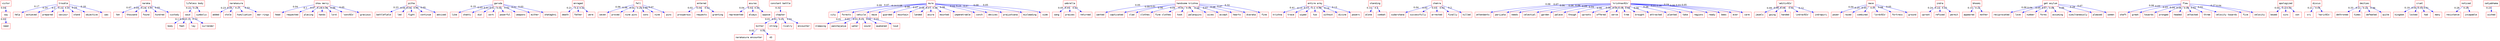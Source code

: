 strict digraph  {
	victor	 [color=red,
		fontname=courier,
		shape=box];
	say	 [color=red,
		fontname=courier,
		shape=box];
	victor -> say	 [color=blue,
		xlabel=0.04];
	need	 [color=red,
		fontname=courier,
		shape=box];
	say -> need	 [color=blue,
		xlabel=0.02];
	trouble	 [color=red,
		fontname=courier,
		shape=box];
	help	 [color=red,
		fontname=courier,
		shape=box];
	trouble -> help	 [color=blue,
		xlabel=0.17];
	achieved	 [color=red,
		fontname=courier,
		shape=box];
	trouble -> achieved	 [color=blue,
		xlabel=0.24];
	prepared	 [color=red,
		fontname=courier,
		shape=box];
	trouble -> prepared	 [color=blue,
		xlabel=0.2];
	saviour	 [color=red,
		fontname=courier,
		shape=box];
	trouble -> saviour	 [color=blue,
		xlabel=0.22];
	stand	 [color=red,
		fontname=courier,
		shape=box];
	trouble -> stand	 [color=blue,
		xlabel=0.27];
	objective	 [color=red,
		fontname=courier,
		shape=box];
	trouble -> objective	 [color=blue,
		xlabel=0.24];
	was	 [color=red,
		fontname=courier,
		shape=box];
	trouble -> was	 [color=blue,
		xlabel=0.18];
	naraka	 [color=red,
		fontname=courier,
		shape=box];
	ten	 [color=red,
		fontname=courier,
		shape=box];
	naraka -> ten	 [color=blue,
		xlabel=0.07];
	thousand	 [color=red,
		fontname=courier,
		shape=box];
	naraka -> thousand	 [color=blue,
		xlabel=0.04];
	found	 [color=red,
		fontname=courier,
		shape=box];
	naraka -> found	 [color=blue,
		xlabel=0.24];
	hundred	 [color=red,
		fontname=courier,
		shape=box];
	naraka -> hundred	 [color=blue,
		xlabel=0.07];
	custody	 [color=red,
		fontname=courier,
		shape=box];
	naraka -> custody	 [color=blue,
		xlabel=0.05];
	"lifeless body"	 [color=red,
		fontname=courier,
		shape=box];
	said	 [color=red,
		fontname=courier,
		shape=box];
	"lifeless body" -> said	 [color=blue,
		xlabel=0.22];
	symbolic	 [color=red,
		fontname=courier,
		shape=box];
	"lifeless body" -> symbolic	 [color=blue,
		xlabel=0.29];
	body	 [color=red,
		fontname=courier,
		shape=box];
	said -> body	 [color=blue,
		xlabel=0.1];
	feet	 [color=red,
		fontname=courier,
		shape=box];
	said -> feet	 [color=blue,
		xlabel=0.08];
	lay	 [color=red,
		fontname=courier,
		shape=box];
	said -> lay	 [color=blue,
		xlabel=0.13];
	surrender	 [color=red,
		fontname=courier,
		shape=box];
	said -> surrender	 [color=blue,
		xlabel=0.12];
	narakasura	 [color=red,
		fontname=courier,
		shape=box];
	added	 [color=red,
		fontname=courier,
		shape=box];
	narakasura -> added	 [color=blue,
		xlabel=0.23];
	stole	 [color=red,
		fontname=courier,
		shape=box];
	narakasura -> stole	 [color=blue,
		xlabel=0.26];
	humiliation	 [color=red,
		fontname=courier,
		shape=box];
	narakasura -> humiliation	 [color=blue,
		xlabel=0.27];
	"ear-rings"	 [color=red,
		fontname=courier,
		shape=box];
	narakasura -> "ear-rings"	 [color=blue,
		xlabel=0.33];
	"show mercy"	 [color=red,
		fontname=courier,
		shape=box];
	head	 [color=red,
		fontname=courier,
		shape=box];
	"show mercy" -> head	 [color=blue,
		xlabel=0.04];
	requested	 [color=red,
		fontname=courier,
		shape=box];
	"show mercy" -> requested	 [color=blue,
		xlabel=0.1];
	placing	 [color=red,
		fontname=courier,
		shape=box];
	"show mercy" -> placing	 [color=blue,
		xlabel=0.07];
	hands	 [color=red,
		fontname=courier,
		shape=box];
	"show mercy" -> hands	 [color=blue,
		xlabel=0.29];
	lord	 [color=red,
		fontname=courier,
		shape=box];
	"show mercy" -> lord	 [color=blue,
		xlabel=0.06];
	"'son\x92s'"	 [color=red,
		fontname=courier,
		shape=box];
	"show mercy" -> "'son\x92s'"	 [color=blue,
		xlabel=0.06];
	gracious	 [color=red,
		fontname=courier,
		shape=box];
	"show mercy" -> gracious	 [color=blue,
		xlabel=0.05];
	pitha	 [color=red,
		fontname=courier,
		shape=box];
	battlefield	 [color=red,
		fontname=courier,
		shape=box];
	pitha -> battlefield	 [color=blue,
		xlabel=0.23];
	led	 [color=red,
		fontname=courier,
		shape=box];
	pitha -> led	 [color=blue,
		xlabel=0.04];
	fight	 [color=red,
		fontname=courier,
		shape=box];
	pitha -> fight	 [color=blue,
		xlabel=0.04];
	continue	 [color=red,
		fontname=courier,
		shape=box];
	pitha -> continue	 [color=blue,
		xlabel=0.05];
	advised	 [color=red,
		fontname=courier,
		shape=box];
	pitha -> advised	 [color=blue,
		xlabel=0.05];
	garuda	 [color=red,
		fontname=courier,
		shape=box];
	like	 [color=red,
		fontname=courier,
		shape=box];
	garuda -> like	 [color=blue,
		xlabel=0.19];
	shakti	 [color=red,
		fontname=courier,
		shape=box];
	garuda -> shakti	 [color=blue,
		xlabel=0.03];
	did	 [color=red,
		fontname=courier,
		shape=box];
	garuda -> did	 [color=blue,
		xlabel=0.01];
	work	 [color=red,
		fontname=courier,
		shape=box];
	garuda -> work	 [color=blue,
		xlabel=0.01];
	powerful	 [color=red,
		fontname=courier,
		shape=box];
	garuda -> powerful	 [color=blue,
		xlabel=0.02];
	weapons	 [color=red,
		fontname=courier,
		shape=box];
	garuda -> weapons	 [color=blue,
		xlabel=0.02];
	either	 [color=red,
		fontname=courier,
		shape=box];
	garuda -> either	 [color=blue,
		xlabel=0.01];
	shataghni	 [color=red,
		fontname=courier,
		shape=box];
	garuda -> shataghni	 [color=blue,
		xlabel=0.03];
	enraged	 [color=red,
		fontname=courier,
		shape=box];
	death	 [color=red,
		fontname=courier,
		shape=box];
	enraged -> death	 [color=blue,
		xlabel=0.21];
	father	 [color=red,
		fontname=courier,
		shape=box];
	enraged -> father	 [color=blue,
		xlabel=0.2];
	were	 [color=red,
		fontname=courier,
		shape=box];
	enraged -> were	 [color=blue,
		xlabel=0.23];
	fell	 [color=red,
		fontname=courier,
		shape=box];
	seven	 [color=red,
		fontname=courier,
		shape=box];
	fell -> seven	 [color=blue,
		xlabel=0.06];
	proved	 [color=red,
		fontname=courier,
		shape=box];
	fell -> proved	 [color=blue,
		xlabel=0.06];
	"nine pins"	 [color=red,
		fontname=courier,
		shape=box];
	fell -> "nine pins"	 [color=blue,
		xlabel=0.04];
	sons	 [color=red,
		fontname=courier,
		shape=box];
	fell -> sons	 [color=blue,
		xlabel=0.24];
	nine	 [color=red,
		fontname=courier,
		shape=box];
	fell -> nine	 [color=blue,
		xlabel=0.09];
	pins	 [color=red,
		fontname=courier,
		shape=box];
	fell -> pins	 [color=blue,
		xlabel=0.07];
	entered	 [color=red,
		fontname=courier,
		shape=box];
	prosperous	 [color=red,
		fontname=courier,
		shape=box];
	entered -> prosperous	 [color=blue,
		xlabel=0.02];
	requests	 [color=red,
		fontname=courier,
		shape=box];
	entered -> requests	 [color=blue,
		xlabel=0.04];
	granting	 [color=red,
		fontname=courier,
		shape=box];
	entered -> granting	 [color=blue,
		xlabel=0.22];
	asuras	 [color=red,
		fontname=courier,
		shape=box];
	represented	 [color=red,
		fontname=courier,
		shape=box];
	asuras -> represented	 [color=blue,
		xlabel=0.04];
	always	 [color=red,
		fontname=courier,
		shape=box];
	asuras -> always	 [color=blue,
		xlabel=0.02];
	oppose	 [color=red,
		fontname=courier,
		shape=box];
	asuras -> oppose	 [color=blue,
		xlabel=0.25];
	"constant battle"	 [color=red,
		fontname=courier,
		shape=box];
	chapter	 [color=red,
		fontname=courier,
		shape=box];
	"constant battle" -> chapter	 [color=blue,
		xlabel=0.32];
	bitter	 [color=red,
		fontname=courier,
		shape=box];
	chapter -> bitter	 [color=blue,
		xlabel=0.01];
	strong	 [color=red,
		fontname=courier,
		shape=box];
	chapter -> strong	 [color=blue,
		xlabel=0.01];
	rivalry	 [color=red,
		fontname=courier,
		shape=box];
	chapter -> rivalry	 [color=blue,
		xlabel=0.01];
	encounter	 [color=red,
		fontname=courier,
		shape=box];
	chapter -> encounter	 [color=blue,
		xlabel=0.01];
	"narakasura encounter"	 [color=red,
		fontname=courier,
		shape=box];
	bitter -> "narakasura encounter"	 [color=blue,
		xlabel=0.02];
	43	 [color=red,
		fontname=courier,
		shape=box];
	bitter -> 43	 [color=blue,
		xlabel=0.02];
	mura	 [color=red,
		fontname=courier,
		shape=box];
	city	 [color=red,
		fontname=courier,
		shape=box];
	mura -> city	 [color=blue,
		xlabel=0.09];
	forests	 [color=red,
		fontname=courier,
		shape=box];
	mura -> forests	 [color=blue,
		xlabel=0.07];
	vehicle	 [color=red,
		fontname=courier,
		shape=box];
	mura -> vehicle	 [color=blue,
		xlabel=0.14];
	maze	 [color=red,
		fontname=courier,
		shape=box];
	mura -> maze	 [color=blue,
		xlabel=0.08];
	guarded	 [color=red,
		fontname=courier,
		shape=box];
	mura -> guarded	 [color=blue,
		xlabel=0.08];
	mountain	 [color=red,
		fontname=courier,
		shape=box];
	mura -> mountain	 [color=blue,
		xlabel=0.07];
	landed	 [color=red,
		fontname=courier,
		shape=box];
	mura -> landed	 [color=blue,
		xlabel=0.08];
	asura	 [color=red,
		fontname=courier,
		shape=box];
	mura -> asura	 [color=blue,
		xlabel=0.07];
	mounted	 [color=red,
		fontname=courier,
		shape=box];
	mura -> mounted	 [color=blue,
		xlabel=0.28];
	impenetrable	 [color=red,
		fontname=courier,
		shape=box];
	mura -> impenetrable	 [color=blue,
		xlabel=0.06];
	conch	 [color=red,
		fontname=courier,
		shape=box];
	mura -> conch	 [color=blue,
		xlabel=0.02];
	devices	 [color=red,
		fontname=courier,
		shape=box];
	mura -> devices	 [color=blue,
		xlabel=0.15];
	prajyotsana	 [color=red,
		fontname=courier,
		shape=box];
	mura -> prajyotsana	 [color=blue,
		xlabel=0.07];
	misleading	 [color=red,
		fontname=courier,
		shape=box];
	mura -> misleading	 [color=blue,
		xlabel=0.08];
	side	 [color=red,
		fontname=courier,
		shape=box];
	mura -> side	 [color=blue,
		xlabel=0.05];
	sleeping	 [color=red,
		fontname=courier,
		shape=box];
	vehicle -> sleeping	 [color=blue,
		xlabel=0.01];
	panchajanya	 [color=red,
		fontname=courier,
		shape=box];
	vehicle -> panchajanya	 [color=blue,
		xlabel=0.01];
	water	 [color=red,
		fontname=courier,
		shape=box];
	vehicle -> water	 [color=blue,
		xlabel=0.01];
	sound	 [color=red,
		fontname=courier,
		shape=box];
	vehicle -> sound	 [color=blue,
		xlabel=0.01];
	awakened	 [color=red,
		fontname=courier,
		shape=box];
	vehicle -> awakened	 [color=blue,
		xlabel=0.01];
	loud	 [color=red,
		fontname=courier,
		shape=box];
	vehicle -> loud	 [color=blue,
		xlabel=0.01];
	umbrella	 [color=red,
		fontname=courier,
		shape=box];
	sang	 [color=red,
		fontname=courier,
		shape=box];
	umbrella -> sang	 [color=blue,
		xlabel=0.05];
	praises	 [color=red,
		fontname=courier,
		shape=box];
	umbrella -> praises	 [color=blue,
		xlabel=0.05];
	returned	 [color=red,
		fontname=courier,
		shape=box];
	umbrella -> returned	 [color=blue,
		xlabel=0.23];
	"handsome krishna"	 [color=red,
		fontname=courier,
		shape=box];
	wanted	 [color=red,
		fontname=courier,
		shape=box];
	"handsome krishna" -> wanted	 [color=blue,
		xlabel=0.05];
	captivated	 [color=red,
		fontname=courier,
		shape=box];
	"handsome krishna" -> captivated	 [color=blue,
		xlabel=0.09];
	clad	 [color=red,
		fontname=courier,
		shape=box];
	"handsome krishna" -> clad	 [color=blue,
		xlabel=0.01];
	clothes	 [color=red,
		fontname=courier,
		shape=box];
	"handsome krishna" -> clothes	 [color=blue,
		xlabel=0.06];
	"fine clothes"	 [color=red,
		fontname=courier,
		shape=box];
	"handsome krishna" -> "fine clothes"	 [color=blue,
		xlabel=0.04];
	took	 [color=red,
		fontname=courier,
		shape=box];
	"handsome krishna" -> took	 [color=blue,
		xlabel=0.04];
	palanquins	 [color=red,
		fontname=courier,
		shape=box];
	"handsome krishna" -> palanquins	 [color=blue,
		xlabel=0.06];
	wives	 [color=red,
		fontname=courier,
		shape=box];
	"handsome krishna" -> wives	 [color=blue,
		xlabel=0.29];
	accept	 [color=red,
		fontname=courier,
		shape=box];
	"handsome krishna" -> accept	 [color=blue,
		xlabel=0.07];
	hearts	 [color=red,
		fontname=courier,
		shape=box];
	"handsome krishna" -> hearts	 [color=blue,
		xlabel=0.06];
	dvaraka	 [color=red,
		fontname=courier,
		shape=box];
	"handsome krishna" -> dvaraka	 [color=blue,
		xlabel=0.07];
	fine	 [color=red,
		fontname=courier,
		shape=box];
	"handsome krishna" -> fine	 [color=blue,
		xlabel=0.32];
	"entire army"	 [color=red,
		fontname=courier,
		shape=box];
	krishna	 [color=red,
		fontname=courier,
		shape=box];
	"entire army" -> krishna	 [color=blue,
		xlabel=0.41];
	trace	 [color=red,
		fontname=courier,
		shape=box];
	"entire army" -> trace	 [color=blue,
		xlabel=0.13];
	wiped	 [color=red,
		fontname=courier,
		shape=box];
	"entire army" -> wiped	 [color=blue,
		xlabel=0.13];
	two	 [color=red,
		fontname=courier,
		shape=box];
	"entire army" -> two	 [color=blue,
		xlabel=0.1];
	without	 [color=red,
		fontname=courier,
		shape=box];
	"entire army" -> without	 [color=blue,
		xlabel=0.09];
	divine	 [color=red,
		fontname=courier,
		shape=box];
	"entire army" -> divine	 [color=blue,
		xlabel=0.14];
	powers	 [color=red,
		fontname=courier,
		shape=box];
	"entire army" -> powers	 [color=blue,
		xlabel=0.13];
	standing	 [color=red,
		fontname=courier,
		shape=box];
	alone	 [color=red,
		fontname=courier,
		shape=box];
	standing -> alone	 [color=blue,
		xlabel=0.14];
	combat	 [color=red,
		fontname=courier,
		shape=box];
	standing -> combat	 [color=blue,
		xlabel=0.2];
	chakra	 [color=red,
		fontname=courier,
		shape=box];
	sudarshana	 [color=red,
		fontname=courier,
		shape=box];
	chakra -> sudarshana	 [color=blue,
		xlabel=0.04];
	successfully	 [color=red,
		fontname=courier,
		shape=box];
	chakra -> successfully	 [color=blue,
		xlabel=0.02];
	arrested	 [color=red,
		fontname=courier,
		shape=box];
	chakra -> arrested	 [color=blue,
		xlabel=0.03];
	finally	 [color=red,
		fontname=courier,
		shape=box];
	chakra -> finally	 [color=blue,
		xlabel=0.02];
	killed	 [color=red,
		fontname=courier,
		shape=box];
	chakra -> killed	 [color=blue,
		xlabel=0.2];
	"'krishna\x92s'"	 [color=red,
		fontname=courier,
		shape=box];
	attendants	 [color=red,
		fontname=courier,
		shape=box];
	"'krishna\x92s'" -> attendants	 [color=blue,
		xlabel=0.06];
	parijata	 [color=red,
		fontname=courier,
		shape=box];
	"'krishna\x92s'" -> parijata	 [color=blue,
		xlabel=0.07];
	needs	 [color=red,
		fontname=courier,
		shape=box];
	"'krishna\x92s'" -> needs	 [color=blue,
		xlabel=0.06];
	celestial	 [color=red,
		fontname=courier,
		shape=box];
	"'krishna\x92s'" -> celestial	 [color=blue,
		xlabel=0.06];
	garden	 [color=red,
		fontname=courier,
		shape=box];
	"'krishna\x92s'" -> garden	 [color=blue,
		xlabel=0.06];
	palace	 [color=red,
		fontname=courier,
		shape=box];
	"'krishna\x92s'" -> palace	 [color=blue,
		xlabel=0.09];
	though	 [color=red,
		fontname=courier,
		shape=box];
	"'krishna\x92s'" -> though	 [color=blue,
		xlabel=0.04];
	uproots	 [color=red,
		fontname=courier,
		shape=box];
	"'krishna\x92s'" -> uproots	 [color=blue,
		xlabel=0.06];
	offered	 [color=red,
		fontname=courier,
		shape=box];
	"'krishna\x92s'" -> offered	 [color=blue,
		xlabel=0.06];
	serve	 [color=red,
		fontname=courier,
		shape=box];
	"'krishna\x92s'" -> serve	 [color=blue,
		xlabel=0.06];
	tree	 [color=red,
		fontname=courier,
		shape=box];
	"'krishna\x92s'" -> tree	 [color=blue,
		xlabel=0.06];
	brought	 [color=red,
		fontname=courier,
		shape=box];
	"'krishna\x92s'" -> brought	 [color=blue,
		xlabel=0.09];
	attracted	 [color=red,
		fontname=courier,
		shape=box];
	"'krishna\x92s'" -> attracted	 [color=blue,
		xlabel=0.06];
	planted	 [color=red,
		fontname=courier,
		shape=box];
	"'krishna\x92s'" -> planted	 [color=blue,
		xlabel=0.26];
	take	 [color=red,
		fontname=courier,
		shape=box];
	"'krishna\x92s'" -> take	 [color=blue,
		xlabel=0.05];
	regions	 [color=red,
		fontname=courier,
		shape=box];
	"'krishna\x92s'" -> regions	 [color=blue,
		xlabel=0.06];
	ready	 [color=red,
		fontname=courier,
		shape=box];
	"'krishna\x92s'" -> ready	 [color=blue,
		xlabel=0.04];
	bees	 [color=red,
		fontname=courier,
		shape=box];
	"'krishna\x92s'" -> bees	 [color=blue,
		xlabel=0.06];
	ever	 [color=red,
		fontname=courier,
		shape=box];
	"'krishna\x92s'" -> ever	 [color=blue,
		xlabel=0.03];
	care	 [color=red,
		fontname=courier,
		shape=box];
	"'krishna\x92s'" -> care	 [color=blue,
		xlabel=0.05];
	"'aditi\x92s'"	 [color=red,
		fontname=courier,
		shape=box];
	jewels	 [color=red,
		fontname=courier,
		shape=box];
	"'aditi\x92s'" -> jewels	 [color=blue,
		xlabel=0.09];
	going	 [color=red,
		fontname=courier,
		shape=box];
	"'aditi\x92s'" -> going	 [color=blue,
		xlabel=0.08];
	handed	 [color=red,
		fontname=courier,
		shape=box];
	"'aditi\x92s'" -> handed	 [color=blue,
		xlabel=0.08];
	"'indra\x92s'"	 [color=red,
		fontname=courier,
		shape=box];
	"'aditi\x92s'" -> "'indra\x92s'"	 [color=blue,
		xlabel=0.35];
	indrapuri	 [color=red,
		fontname=courier,
		shape=box];
	"'aditi\x92s'" -> indrapuri	 [color=blue,
		xlabel=0.12];
	mace	 [color=red,
		fontname=courier,
		shape=box];
	power	 [color=red,
		fontname=courier,
		shape=box];
	mace -> power	 [color=blue,
		xlabel=0.04];
	razed	 [color=red,
		fontname=courier,
		shape=box];
	mace -> razed	 [color=blue,
		xlabel=0.25];
	combined	 [color=red,
		fontname=courier,
		shape=box];
	mace -> combined	 [color=blue,
		xlabel=0.05];
	"'lord\x92s'"	 [color=red,
		fontname=courier,
		shape=box];
	mace -> "'lord\x92s'"	 [color=blue,
		xlabel=0.07];
	fortress	 [color=red,
		fontname=courier,
		shape=box];
	mace -> fortress	 [color=blue,
		xlabel=0.08];
	ground	 [color=red,
		fontname=courier,
		shape=box];
	mace -> ground	 [color=blue,
		xlabel=0.05];
	indra	 [color=red,
		fontname=courier,
		shape=box];
	uproot	 [color=red,
		fontname=courier,
		shape=box];
	indra -> uproot	 [color=blue,
		xlabel=0.24];
	refused	 [color=red,
		fontname=courier,
		shape=box];
	indra -> refused	 [color=blue,
		xlabel=0.22];
	permit	 [color=red,
		fontname=courier,
		shape=box];
	indra -> permit	 [color=blue,
		xlabel=0.23];
	bhoomi	 [color=red,
		fontname=courier,
		shape=box];
	appeared	 [color=red,
		fontname=courier,
		shape=box];
	bhoomi -> appeared	 [color=blue,
		xlabel=0.15];
	mother	 [color=red,
		fontname=courier,
		shape=box];
	bhoomi -> mother	 [color=blue,
		xlabel=0.22];
	"get asylum"	 [color=red,
		fontname=courier,
		shape=box];
	reciprocated	 [color=red,
		fontname=courier,
		shape=box];
	"get asylum" -> reciprocated	 [color=blue,
		xlabel=0.06];
	love	 [color=red,
		fontname=courier,
		shape=box];
	"get asylum" -> love	 [color=blue,
		xlabel=0.04];
	number	 [color=red,
		fontname=courier,
		shape=box];
	"get asylum" -> number	 [color=blue,
		xlabel=0.05];
	forms	 [color=red,
		fontname=courier,
		shape=box];
	"get asylum" -> forms	 [color=blue,
		xlabel=0.07];
	assuming	 [color=red,
		fontname=courier,
		shape=box];
	"get asylum" -> assuming	 [color=blue,
		xlabel=0.06];
	simultaneously	 [color=red,
		fontname=courier,
		shape=box];
	"get asylum" -> simultaneously	 [color=blue,
		xlabel=0.06];
	pleased	 [color=red,
		fontname=courier,
		shape=box];
	"get asylum" -> pleased	 [color=blue,
		xlabel=0.29];
	women	 [color=red,
		fontname=courier,
		shape=box];
	"get asylum" -> women	 [color=blue,
		xlabel=0.07];
	flew	 [color=red,
		fontname=courier,
		shape=box];
	shaft	 [color=red,
		fontname=courier,
		shape=box];
	flew -> shaft	 [color=blue,
		xlabel=0.06];
	great	 [color=red,
		fontname=courier,
		shape=box];
	flew -> great	 [color=blue,
		xlabel=0.03];
	towards	 [color=red,
		fontname=courier,
		shape=box];
	flew -> towards	 [color=blue,
		xlabel=0.03];
	pronged	 [color=red,
		fontname=courier,
		shape=box];
	flew -> pronged	 [color=blue,
		xlabel=0.04];
	headed	 [color=red,
		fontname=courier,
		shape=box];
	flew -> headed	 [color=blue,
		xlabel=0.06];
	attacked	 [color=red,
		fontname=courier,
		shape=box];
	flew -> attacked	 [color=blue,
		xlabel=0.06];
	three	 [color=red,
		fontname=courier,
		shape=box];
	flew -> three	 [color=blue,
		xlabel=0.02];
	"velocity towards"	 [color=red,
		fontname=courier,
		shape=box];
	flew -> "velocity towards"	 [color=blue,
		xlabel=0.02];
	five	 [color=red,
		fontname=courier,
		shape=box];
	flew -> five	 [color=blue,
		xlabel=0.27];
	velocity	 [color=red,
		fontname=courier,
		shape=box];
	flew -> velocity	 [color=blue,
		xlabel=0.04];
	apologized	 [color=red,
		fontname=courier,
		shape=box];
	bowed	 [color=red,
		fontname=courier,
		shape=box];
	apologized -> bowed	 [color=blue,
		xlabel=0.04];
	sins	 [color=red,
		fontname=courier,
		shape=box];
	apologized -> sins	 [color=blue,
		xlabel=0.2];
	son	 [color=red,
		fontname=courier,
		shape=box];
	apologized -> son	 [color=blue,
		xlabel=0.03];
	discus	 [color=red,
		fontname=courier,
		shape=box];
	sri	 [color=red,
		fontname=courier,
		shape=box];
	discus -> sri	 [color=blue,
		xlabel=0.21];
	"'hari\x92s'"	 [color=red,
		fontname=courier,
		shape=box];
	discus -> "'hari\x92s'"	 [color=blue,
		xlabel=0.04];
	deities	 [color=red,
		fontname=courier,
		shape=box];
	dethroned	 [color=red,
		fontname=courier,
		shape=box];
	deities -> dethroned	 [color=blue,
		xlabel=0.33];
	times	 [color=red,
		fontname=courier,
		shape=box];
	deities -> times	 [color=blue,
		xlabel=0.21];
	defeated	 [color=red,
		fontname=courier,
		shape=box];
	deities -> defeated	 [color=blue,
		xlabel=0.22];
	quite	 [color=red,
		fontname=courier,
		shape=box];
	deities -> quite	 [color=blue,
		xlabel=0.36];
	cruel	 [color=red,
		fontname=courier,
		shape=box];
	kingdom	 [color=red,
		fontname=courier,
		shape=box];
	cruel -> kingdom	 [color=blue,
		xlabel=0.19];
	locked	 [color=red,
		fontname=courier,
		shape=box];
	cruel -> locked	 [color=blue,
		xlabel=0.04];
	had	 [color=red,
		fontname=courier,
		shape=box];
	cruel -> had	 [color=blue,
		xlabel=0.03];
	many	 [color=red,
		fontname=courier,
		shape=box];
	cruel -> many	 [color=blue,
		xlabel=0.01];
	noticed	 [color=red,
		fontname=courier,
		shape=box];
	resistance	 [color=red,
		fontname=courier,
		shape=box];
	noticed -> resistance	 [color=blue,
		xlabel=0.28];
	incapable	 [color=red,
		fontname=courier,
		shape=box];
	noticed -> incapable	 [color=blue,
		xlabel=0.29];
	satyabhama	 [color=red,
		fontname=courier,
		shape=box];
	wished	 [color=red,
		fontname=courier,
		shape=box];
	satyabhama -> wished	 [color=blue,
		xlabel=0.23];
}
